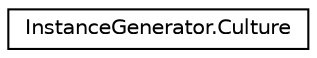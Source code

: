 digraph "Graphical Class Hierarchy"
{
 // LATEX_PDF_SIZE
  edge [fontname="Helvetica",fontsize="10",labelfontname="Helvetica",labelfontsize="10"];
  node [fontname="Helvetica",fontsize="10",shape=record];
  rankdir="LR";
  Node0 [label="InstanceGenerator.Culture",height=0.2,width=0.4,color="black", fillcolor="white", style="filled",URL="$classInstanceGenerator_1_1Culture.html",tooltip=" "];
}
